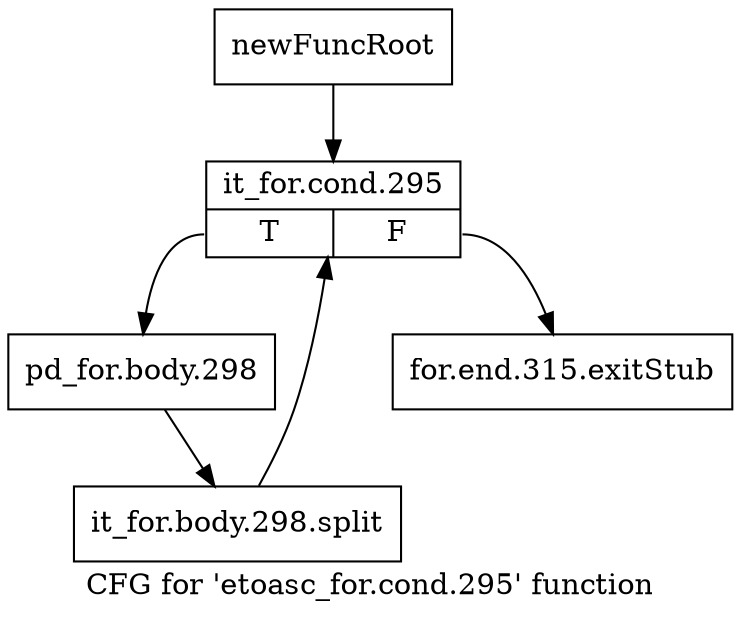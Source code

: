 digraph "CFG for 'etoasc_for.cond.295' function" {
	label="CFG for 'etoasc_for.cond.295' function";

	Node0xb7e5b20 [shape=record,label="{newFuncRoot}"];
	Node0xb7e5b20 -> Node0xb7e5bc0;
	Node0xb7e5b70 [shape=record,label="{for.end.315.exitStub}"];
	Node0xb7e5bc0 [shape=record,label="{it_for.cond.295|{<s0>T|<s1>F}}"];
	Node0xb7e5bc0:s0 -> Node0xb7e5c10;
	Node0xb7e5bc0:s1 -> Node0xb7e5b70;
	Node0xb7e5c10 [shape=record,label="{pd_for.body.298}"];
	Node0xb7e5c10 -> Node0xf8118d0;
	Node0xf8118d0 [shape=record,label="{it_for.body.298.split}"];
	Node0xf8118d0 -> Node0xb7e5bc0;
}
